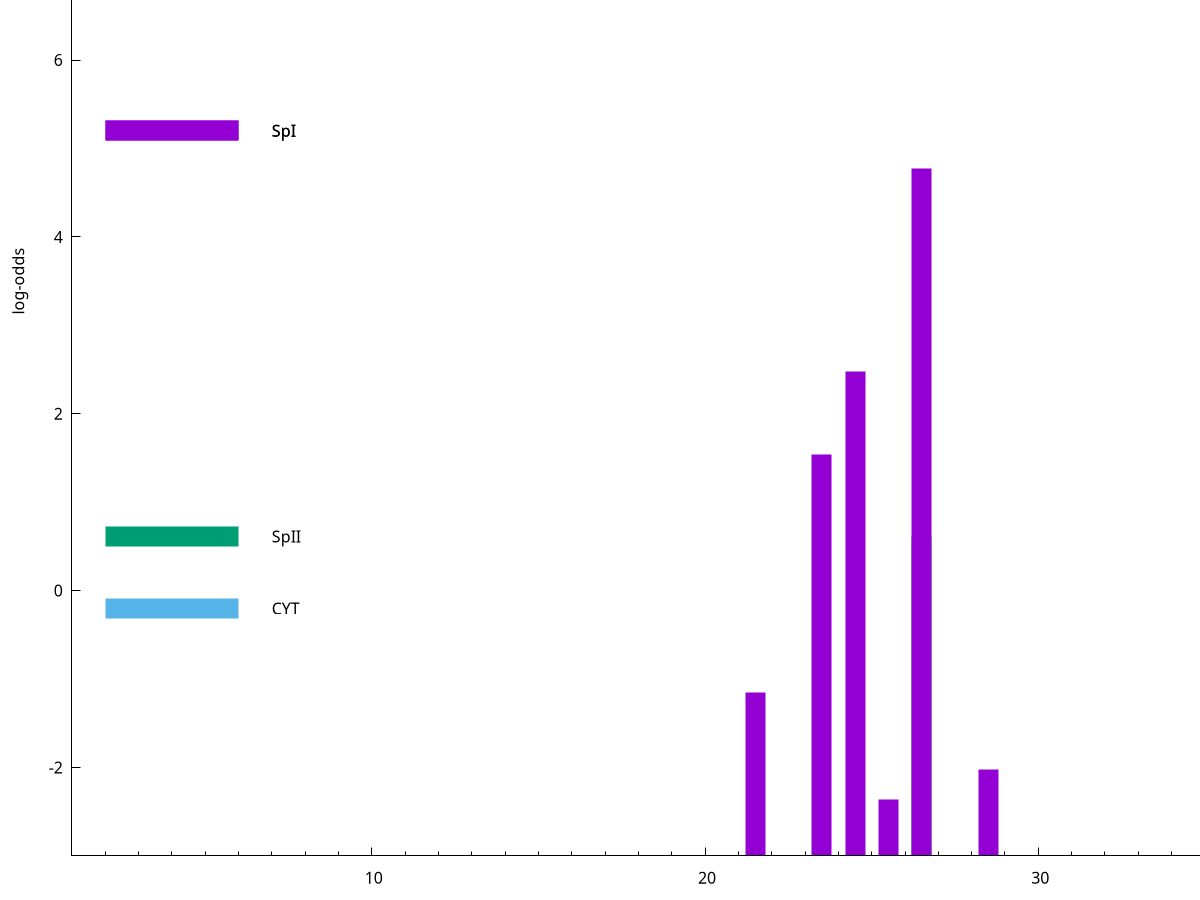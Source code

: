 set title "LipoP predictions for SRR3987128.gff"
set size 2., 1.4
set xrange [1:70] 
set mxtics 10
set yrange [-3:10]
set y2range [0:13]
set ylabel "log-odds"
set term postscript eps color solid "Helvetica" 30
set output "SRR3987128.gff51.eps"
set arrow from 2,5.20102 to 6,5.20102 nohead lt 1 lw 20
set label "SpI" at 7,5.20102
set arrow from 2,0.611676 to 6,0.611676 nohead lt 2 lw 20
set label "SpII" at 7,0.611676
set arrow from 2,-0.200913 to 6,-0.200913 nohead lt 3 lw 20
set label "CYT" at 7,-0.200913
set arrow from 2,5.20102 to 6,5.20102 nohead lt 1 lw 20
set label "SpI" at 7,5.20102
# NOTE: The scores below are the log-odds scores with the threshold
# NOTE: subtracted (a hack to make gnuplot make the histogram all
# NOTE: look nice).
plot "-" axes x1y2 title "" with impulses lt 2 lw 20, "-" axes x1y2 title "" with impulses lt 1 lw 20
26.500000 3.611676
e
26.500000 7.771030
24.500000 5.474530
23.500000 4.542030
21.500000 1.848200
28.500000 0.982500
25.500000 0.635250
e
exit
